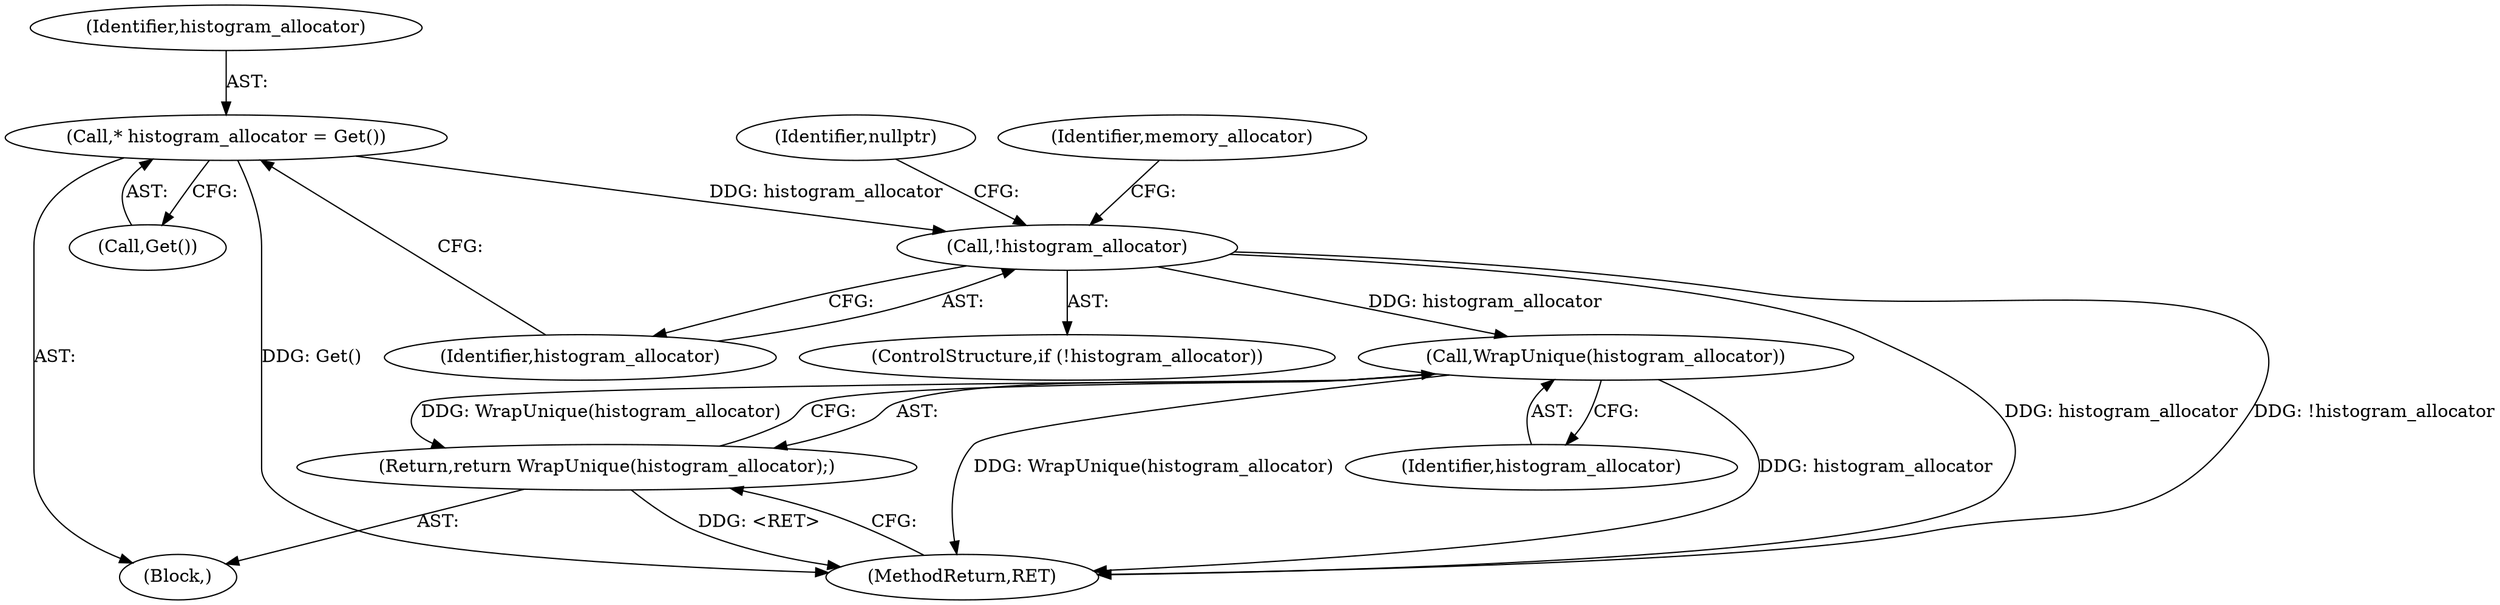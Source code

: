 digraph "0_Chrome_3f38b2253b19f9f9595f79fb92bfb5077e7b1959_5@API" {
"1000103" [label="(Call,* histogram_allocator = Get())"];
"1000107" [label="(Call,!histogram_allocator)"];
"1000132" [label="(Call,WrapUnique(histogram_allocator))"];
"1000131" [label="(Return,return WrapUnique(histogram_allocator);)"];
"1000131" [label="(Return,return WrapUnique(histogram_allocator);)"];
"1000133" [label="(Identifier,histogram_allocator)"];
"1000103" [label="(Call,* histogram_allocator = Get())"];
"1000134" [label="(MethodReturn,RET)"];
"1000110" [label="(Identifier,nullptr)"];
"1000132" [label="(Call,WrapUnique(histogram_allocator))"];
"1000105" [label="(Call,Get())"];
"1000101" [label="(Block,)"];
"1000113" [label="(Identifier,memory_allocator)"];
"1000108" [label="(Identifier,histogram_allocator)"];
"1000106" [label="(ControlStructure,if (!histogram_allocator))"];
"1000104" [label="(Identifier,histogram_allocator)"];
"1000107" [label="(Call,!histogram_allocator)"];
"1000103" -> "1000101"  [label="AST: "];
"1000103" -> "1000105"  [label="CFG: "];
"1000104" -> "1000103"  [label="AST: "];
"1000105" -> "1000103"  [label="AST: "];
"1000108" -> "1000103"  [label="CFG: "];
"1000103" -> "1000134"  [label="DDG: Get()"];
"1000103" -> "1000107"  [label="DDG: histogram_allocator"];
"1000107" -> "1000106"  [label="AST: "];
"1000107" -> "1000108"  [label="CFG: "];
"1000108" -> "1000107"  [label="AST: "];
"1000110" -> "1000107"  [label="CFG: "];
"1000113" -> "1000107"  [label="CFG: "];
"1000107" -> "1000134"  [label="DDG: histogram_allocator"];
"1000107" -> "1000134"  [label="DDG: !histogram_allocator"];
"1000107" -> "1000132"  [label="DDG: histogram_allocator"];
"1000132" -> "1000131"  [label="AST: "];
"1000132" -> "1000133"  [label="CFG: "];
"1000133" -> "1000132"  [label="AST: "];
"1000131" -> "1000132"  [label="CFG: "];
"1000132" -> "1000134"  [label="DDG: WrapUnique(histogram_allocator)"];
"1000132" -> "1000134"  [label="DDG: histogram_allocator"];
"1000132" -> "1000131"  [label="DDG: WrapUnique(histogram_allocator)"];
"1000131" -> "1000101"  [label="AST: "];
"1000134" -> "1000131"  [label="CFG: "];
"1000131" -> "1000134"  [label="DDG: <RET>"];
}
